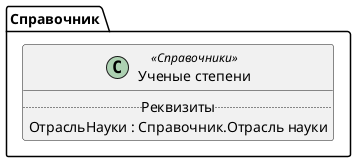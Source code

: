 ﻿@startuml УченыеСтепени
'!include templates.wsd
'..\include templates.wsd
class Справочник.УченыеСтепени as "Ученые степени" <<Справочники>>
{
..Реквизиты..
ОтрасльНауки : Справочник.Отрасль науки
}
@enduml
